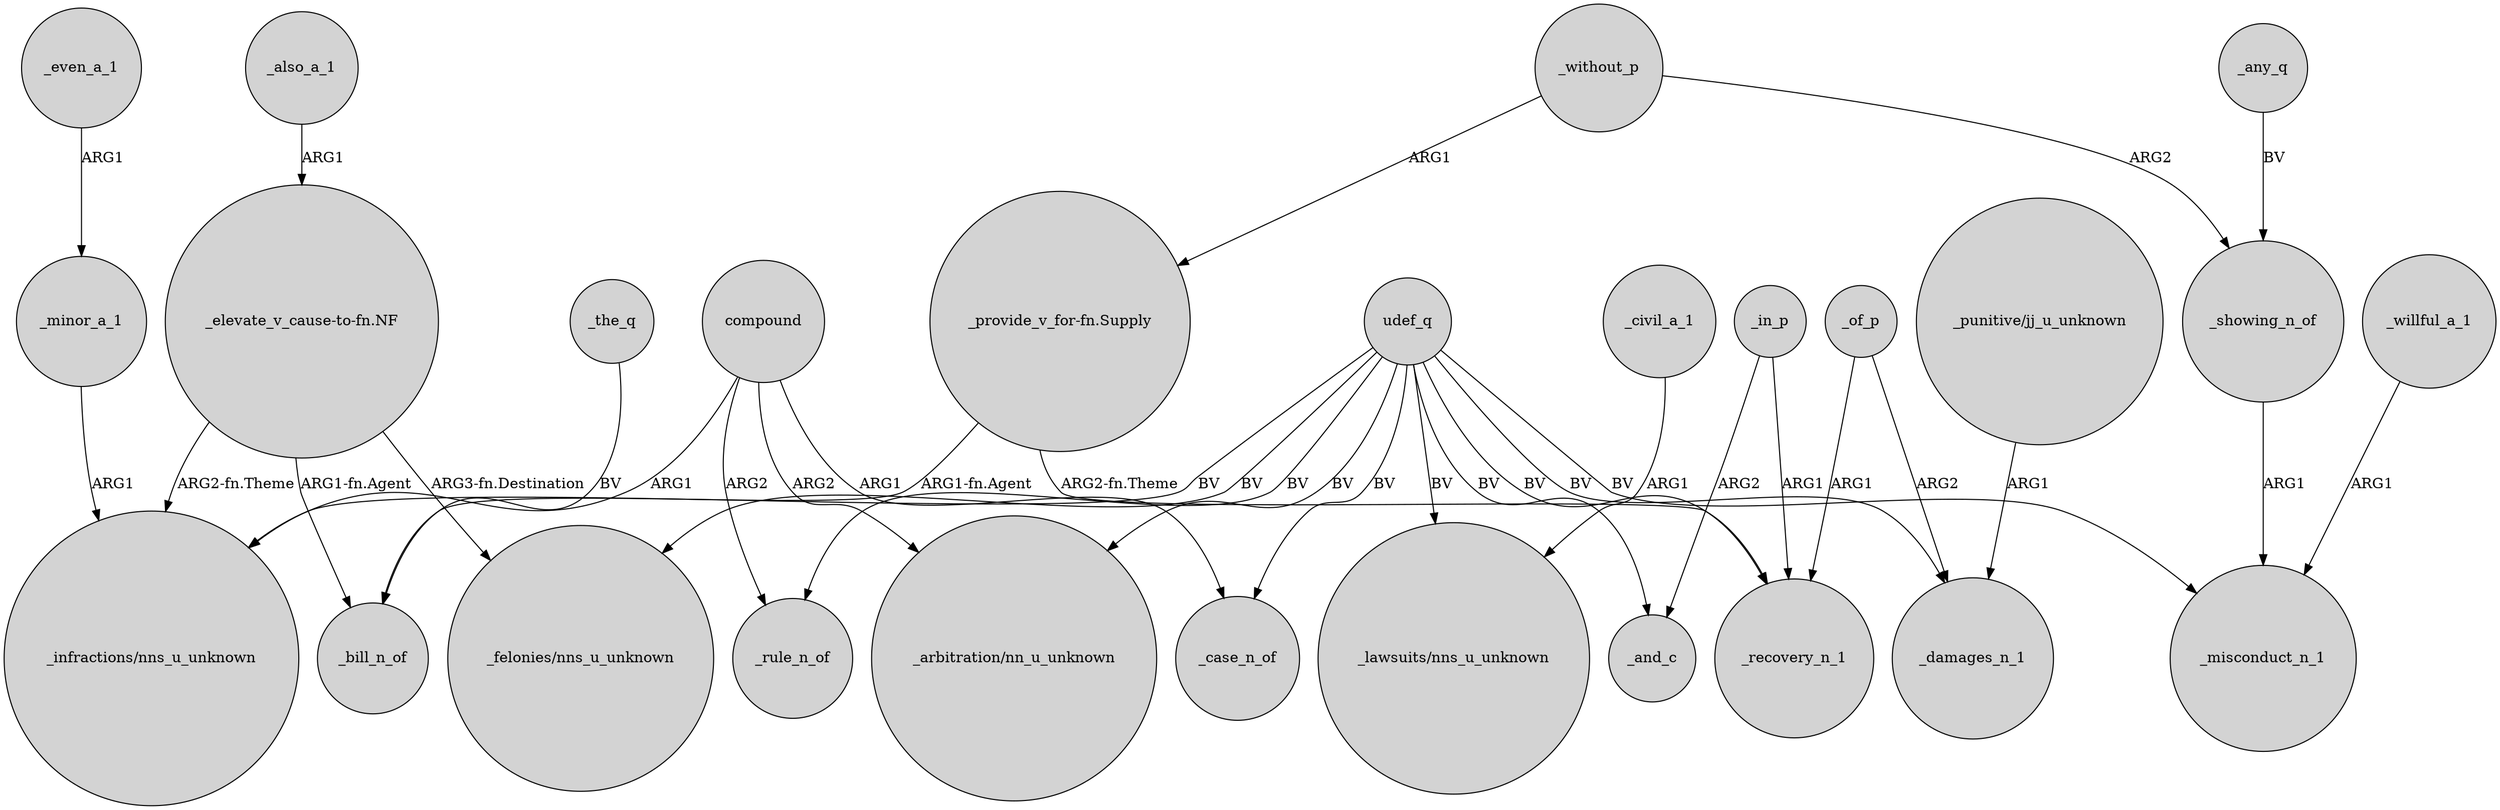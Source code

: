 digraph {
	node [shape=circle style=filled]
	"_elevate_v_cause-to-fn.NF" -> "_felonies/nns_u_unknown" [label="ARG3-fn.Destination"]
	udef_q -> _rule_n_of [label=BV]
	_the_q -> _bill_n_of [label=BV]
	_without_p -> "_provide_v_for-fn.Supply" [label=ARG1]
	_of_p -> _recovery_n_1 [label=ARG1]
	"_punitive/jj_u_unknown" -> _damages_n_1 [label=ARG1]
	compound -> "_infractions/nns_u_unknown" [label=ARG1]
	udef_q -> "_infractions/nns_u_unknown" [label=BV]
	"_elevate_v_cause-to-fn.NF" -> "_infractions/nns_u_unknown" [label="ARG2-fn.Theme"]
	_civil_a_1 -> "_lawsuits/nns_u_unknown" [label=ARG1]
	udef_q -> _damages_n_1 [label=BV]
	udef_q -> "_lawsuits/nns_u_unknown" [label=BV]
	_showing_n_of -> _misconduct_n_1 [label=ARG1]
	_minor_a_1 -> "_infractions/nns_u_unknown" [label=ARG1]
	_of_p -> _damages_n_1 [label=ARG2]
	_also_a_1 -> "_elevate_v_cause-to-fn.NF" [label=ARG1]
	udef_q -> "_felonies/nns_u_unknown" [label=BV]
	udef_q -> _misconduct_n_1 [label=BV]
	"_elevate_v_cause-to-fn.NF" -> _bill_n_of [label="ARG1-fn.Agent"]
	_even_a_1 -> _minor_a_1 [label=ARG1]
	compound -> _case_n_of [label=ARG1]
	_willful_a_1 -> _misconduct_n_1 [label=ARG1]
	"_provide_v_for-fn.Supply" -> _recovery_n_1 [label="ARG2-fn.Theme"]
	udef_q -> "_arbitration/nn_u_unknown" [label=BV]
	compound -> _rule_n_of [label=ARG2]
	compound -> "_arbitration/nn_u_unknown" [label=ARG2]
	udef_q -> _case_n_of [label=BV]
	udef_q -> _recovery_n_1 [label=BV]
	_without_p -> _showing_n_of [label=ARG2]
	"_provide_v_for-fn.Supply" -> _bill_n_of [label="ARG1-fn.Agent"]
	udef_q -> _and_c [label=BV]
	_in_p -> _and_c [label=ARG2]
	_in_p -> _recovery_n_1 [label=ARG1]
	_any_q -> _showing_n_of [label=BV]
}
